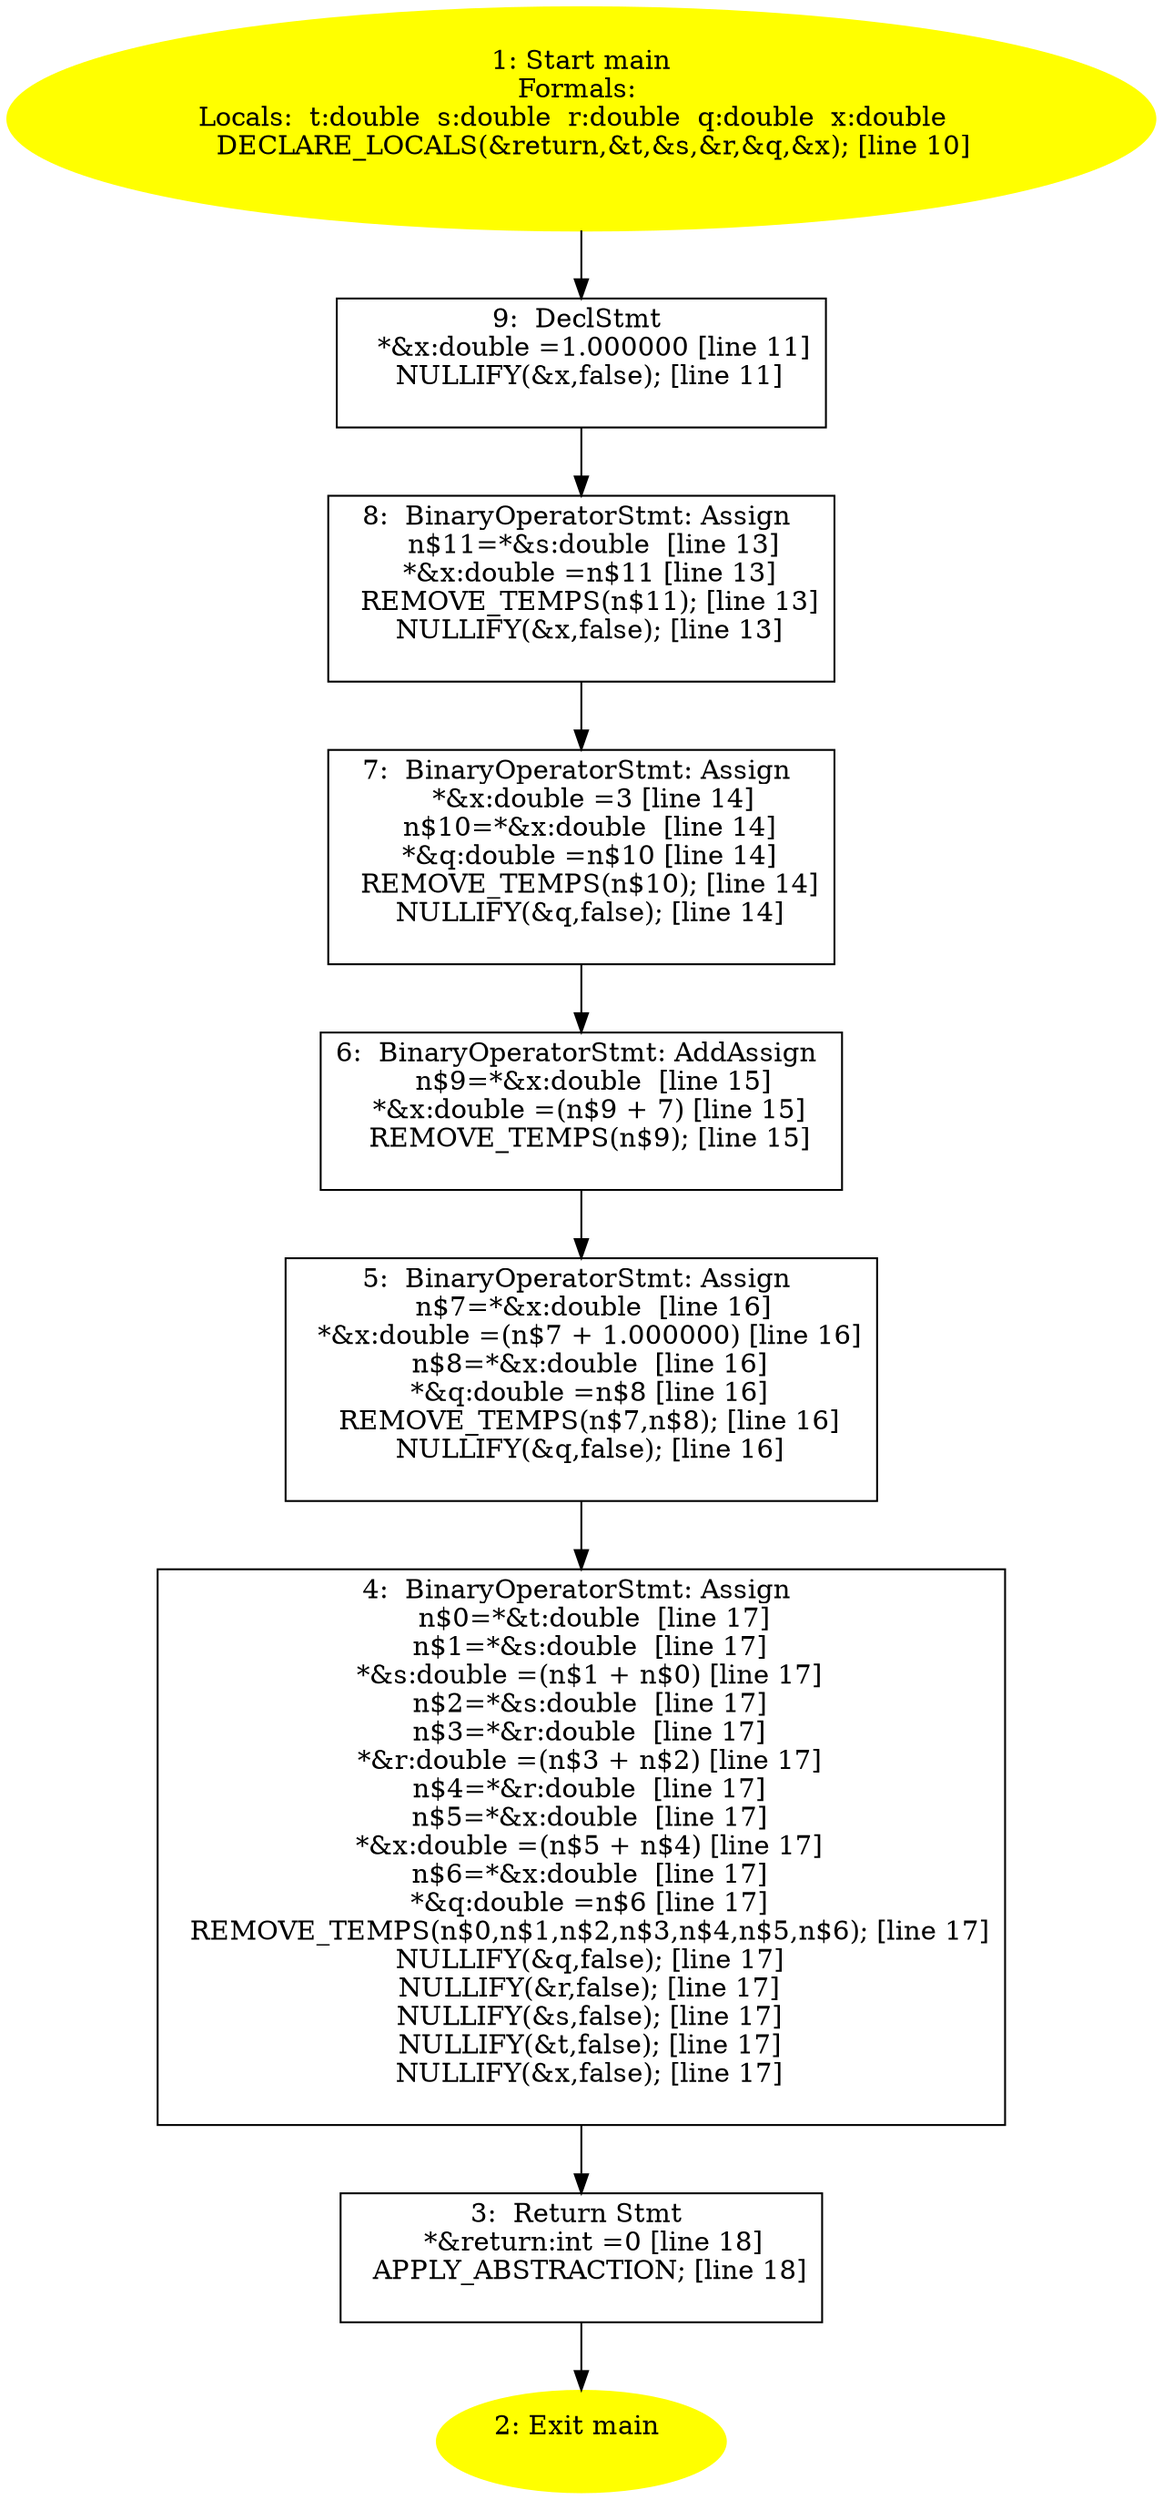 digraph iCFG {
9 [label="9:  DeclStmt \n   *&x:double =1.000000 [line 11]\n  NULLIFY(&x,false); [line 11]\n " shape="box"]
	

	 9 -> 8 ;
8 [label="8:  BinaryOperatorStmt: Assign \n   n$11=*&s:double  [line 13]\n  *&x:double =n$11 [line 13]\n  REMOVE_TEMPS(n$11); [line 13]\n  NULLIFY(&x,false); [line 13]\n " shape="box"]
	

	 8 -> 7 ;
7 [label="7:  BinaryOperatorStmt: Assign \n   *&x:double =3 [line 14]\n  n$10=*&x:double  [line 14]\n  *&q:double =n$10 [line 14]\n  REMOVE_TEMPS(n$10); [line 14]\n  NULLIFY(&q,false); [line 14]\n " shape="box"]
	

	 7 -> 6 ;
6 [label="6:  BinaryOperatorStmt: AddAssign \n   n$9=*&x:double  [line 15]\n  *&x:double =(n$9 + 7) [line 15]\n  REMOVE_TEMPS(n$9); [line 15]\n " shape="box"]
	

	 6 -> 5 ;
5 [label="5:  BinaryOperatorStmt: Assign \n   n$7=*&x:double  [line 16]\n  *&x:double =(n$7 + 1.000000) [line 16]\n  n$8=*&x:double  [line 16]\n  *&q:double =n$8 [line 16]\n  REMOVE_TEMPS(n$7,n$8); [line 16]\n  NULLIFY(&q,false); [line 16]\n " shape="box"]
	

	 5 -> 4 ;
4 [label="4:  BinaryOperatorStmt: Assign \n   n$0=*&t:double  [line 17]\n  n$1=*&s:double  [line 17]\n  *&s:double =(n$1 + n$0) [line 17]\n  n$2=*&s:double  [line 17]\n  n$3=*&r:double  [line 17]\n  *&r:double =(n$3 + n$2) [line 17]\n  n$4=*&r:double  [line 17]\n  n$5=*&x:double  [line 17]\n  *&x:double =(n$5 + n$4) [line 17]\n  n$6=*&x:double  [line 17]\n  *&q:double =n$6 [line 17]\n  REMOVE_TEMPS(n$0,n$1,n$2,n$3,n$4,n$5,n$6); [line 17]\n  NULLIFY(&q,false); [line 17]\n  NULLIFY(&r,false); [line 17]\n  NULLIFY(&s,false); [line 17]\n  NULLIFY(&t,false); [line 17]\n  NULLIFY(&x,false); [line 17]\n " shape="box"]
	

	 4 -> 3 ;
3 [label="3:  Return Stmt \n   *&return:int =0 [line 18]\n  APPLY_ABSTRACTION; [line 18]\n " shape="box"]
	

	 3 -> 2 ;
2 [label="2: Exit main \n  " color=yellow style=filled]
	

1 [label="1: Start main\nFormals: \nLocals:  t:double  s:double  r:double  q:double  x:double  \n   DECLARE_LOCALS(&return,&t,&s,&r,&q,&x); [line 10]\n " color=yellow style=filled]
	

	 1 -> 9 ;
}

